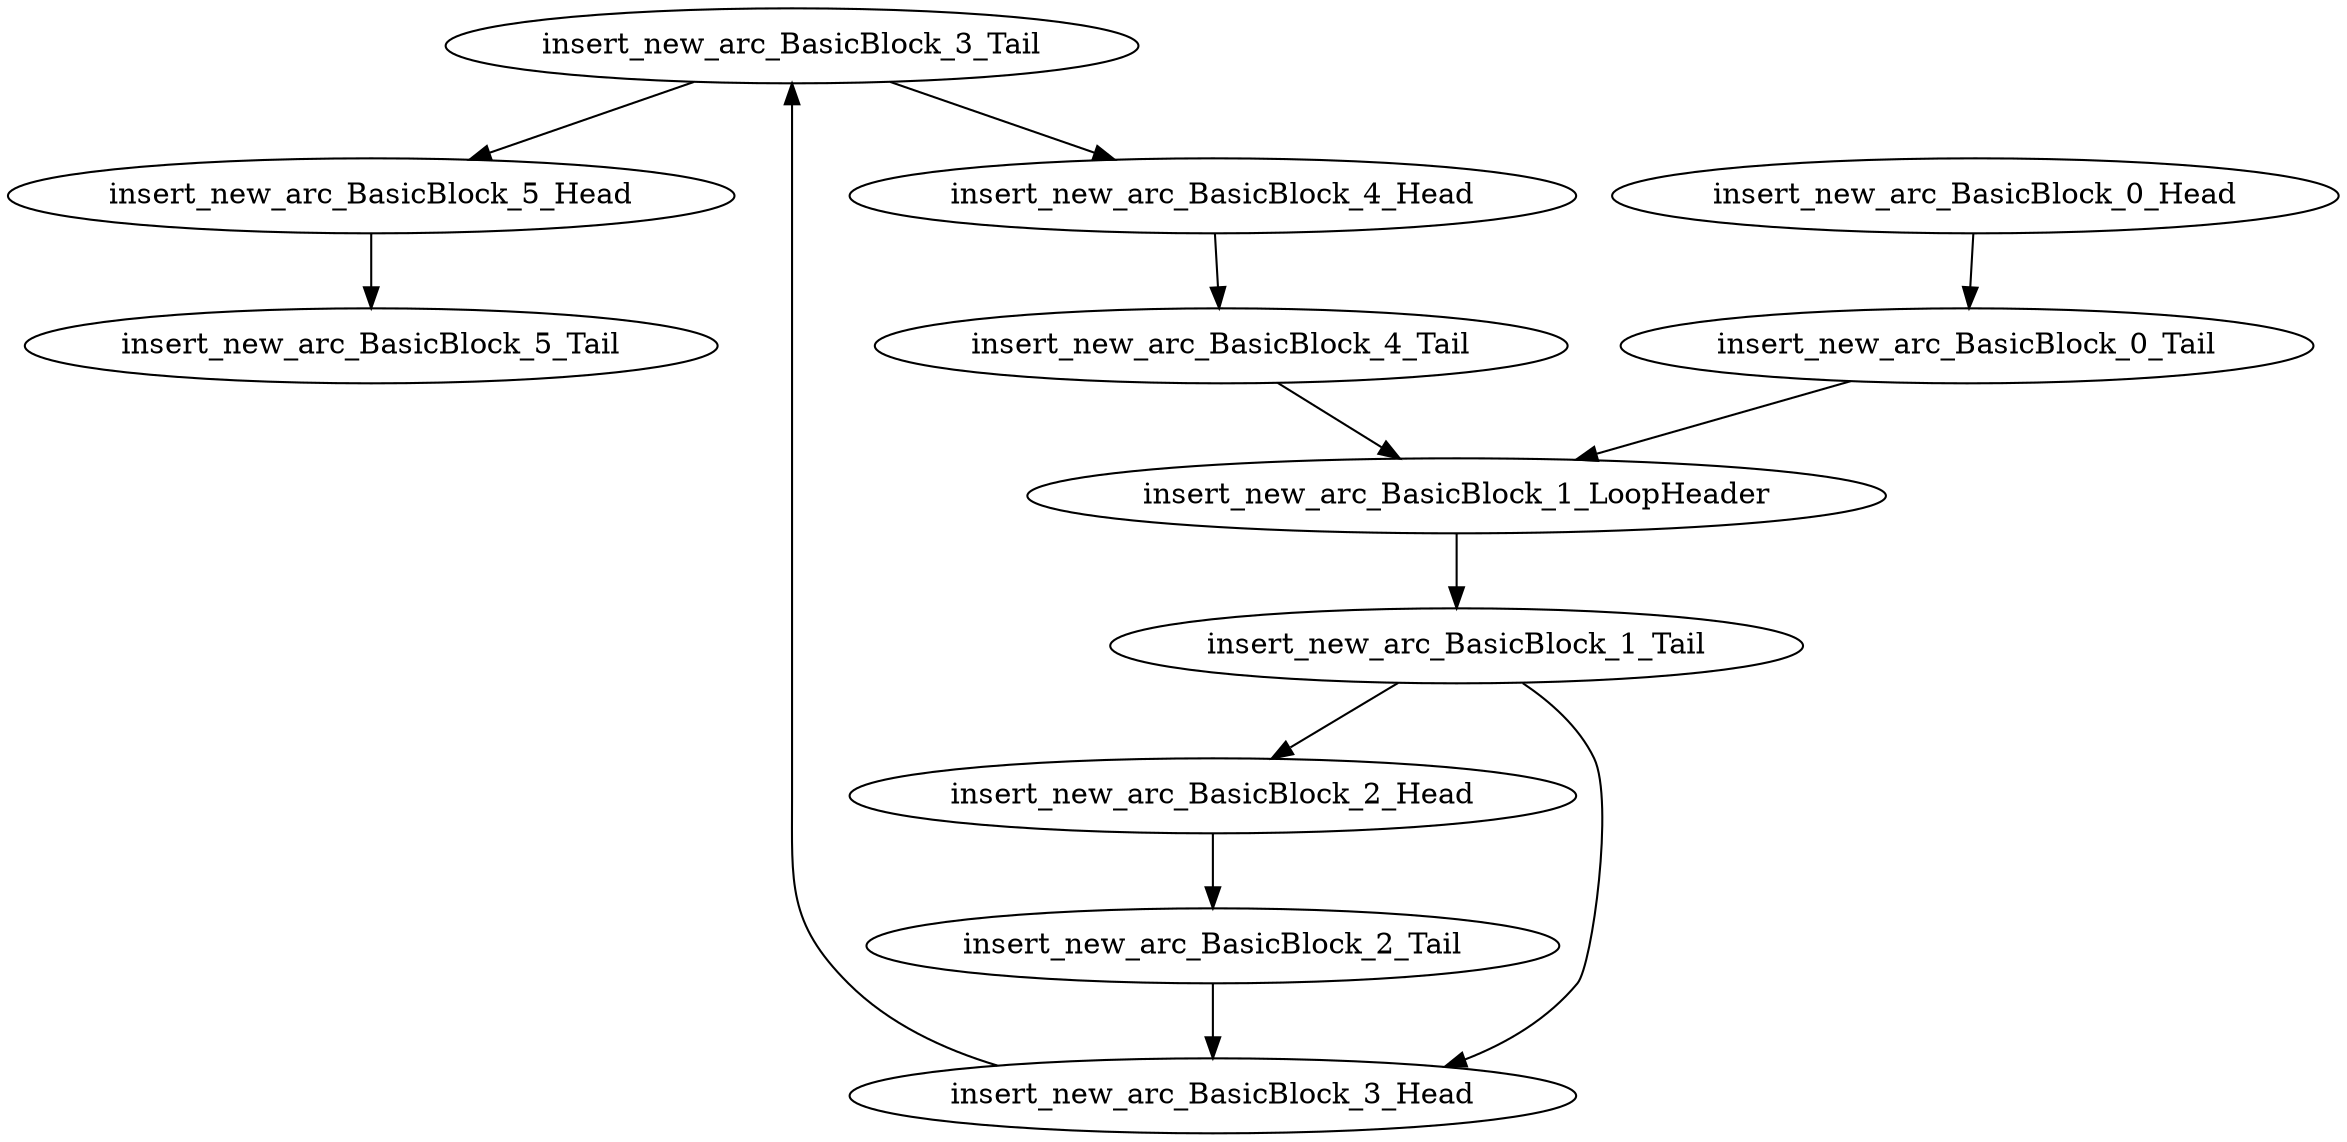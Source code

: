 digraph G {
    "insert_new_arc_BasicBlock_3_Tail" -> "insert_new_arc_BasicBlock_4_Head"
    "insert_new_arc_BasicBlock_3_Tail" -> "insert_new_arc_BasicBlock_5_Head"
    "insert_new_arc_BasicBlock_4_Head" -> "insert_new_arc_BasicBlock_4_Tail"
    "insert_new_arc_BasicBlock_4_Tail" -> "insert_new_arc_BasicBlock_1_LoopHeader"
    "insert_new_arc_BasicBlock_0_Head" -> "insert_new_arc_BasicBlock_0_Tail"
    "insert_new_arc_BasicBlock_5_Head" -> "insert_new_arc_BasicBlock_5_Tail"
    "insert_new_arc_BasicBlock_0_Tail" -> "insert_new_arc_BasicBlock_1_LoopHeader"
    "insert_new_arc_BasicBlock_3_Head" -> "insert_new_arc_BasicBlock_3_Tail"
    "insert_new_arc_BasicBlock_2_Tail" -> "insert_new_arc_BasicBlock_3_Head"
    "insert_new_arc_BasicBlock_2_Head" -> "insert_new_arc_BasicBlock_2_Tail"
    "insert_new_arc_BasicBlock_1_LoopHeader" -> "insert_new_arc_BasicBlock_1_Tail"
    "insert_new_arc_BasicBlock_1_Tail" -> "insert_new_arc_BasicBlock_3_Head"
    "insert_new_arc_BasicBlock_1_Tail" -> "insert_new_arc_BasicBlock_2_Head"
}
